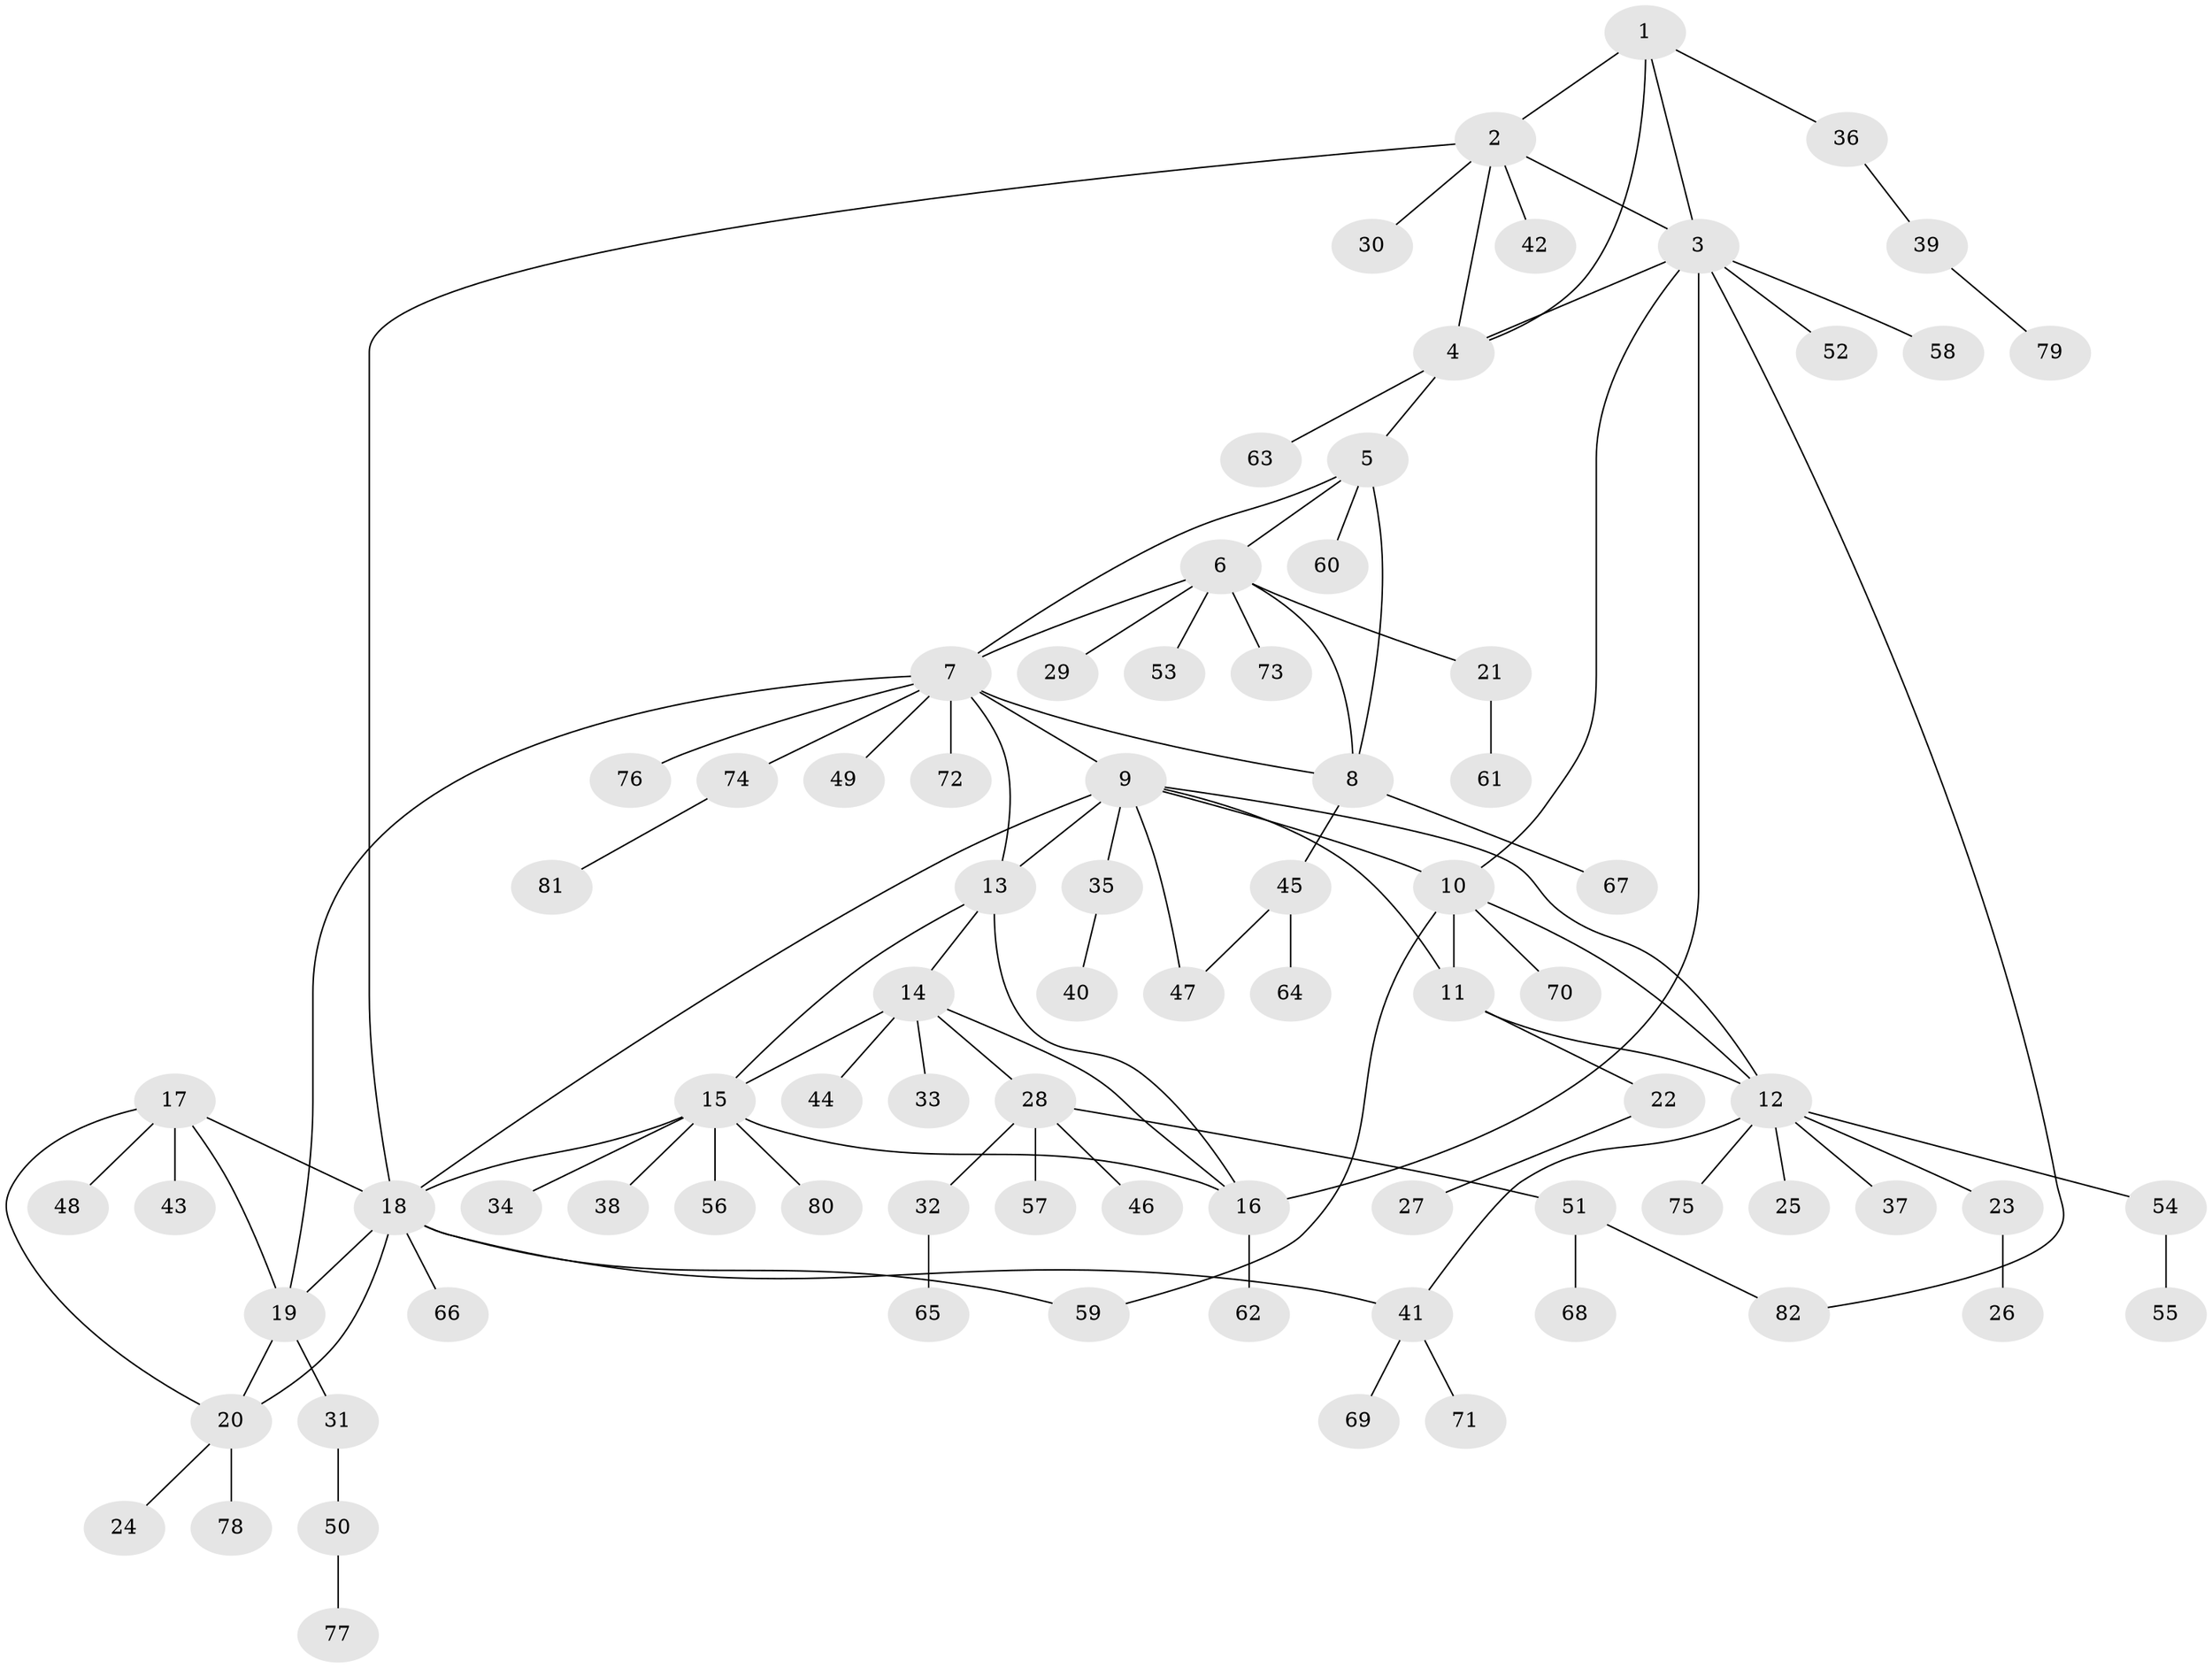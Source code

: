 // coarse degree distribution, {4: 0.23529411764705882, 6: 0.08823529411764706, 3: 0.11764705882352941, 8: 0.058823529411764705, 5: 0.08823529411764706, 1: 0.2647058823529412, 2: 0.14705882352941177}
// Generated by graph-tools (version 1.1) at 2025/52/03/04/25 22:52:38]
// undirected, 82 vertices, 106 edges
graph export_dot {
  node [color=gray90,style=filled];
  1;
  2;
  3;
  4;
  5;
  6;
  7;
  8;
  9;
  10;
  11;
  12;
  13;
  14;
  15;
  16;
  17;
  18;
  19;
  20;
  21;
  22;
  23;
  24;
  25;
  26;
  27;
  28;
  29;
  30;
  31;
  32;
  33;
  34;
  35;
  36;
  37;
  38;
  39;
  40;
  41;
  42;
  43;
  44;
  45;
  46;
  47;
  48;
  49;
  50;
  51;
  52;
  53;
  54;
  55;
  56;
  57;
  58;
  59;
  60;
  61;
  62;
  63;
  64;
  65;
  66;
  67;
  68;
  69;
  70;
  71;
  72;
  73;
  74;
  75;
  76;
  77;
  78;
  79;
  80;
  81;
  82;
  1 -- 2;
  1 -- 3;
  1 -- 4;
  1 -- 36;
  2 -- 3;
  2 -- 4;
  2 -- 18;
  2 -- 30;
  2 -- 42;
  3 -- 4;
  3 -- 10;
  3 -- 16;
  3 -- 52;
  3 -- 58;
  3 -- 82;
  4 -- 5;
  4 -- 63;
  5 -- 6;
  5 -- 7;
  5 -- 8;
  5 -- 60;
  6 -- 7;
  6 -- 8;
  6 -- 21;
  6 -- 29;
  6 -- 53;
  6 -- 73;
  7 -- 8;
  7 -- 9;
  7 -- 13;
  7 -- 19;
  7 -- 49;
  7 -- 72;
  7 -- 74;
  7 -- 76;
  8 -- 45;
  8 -- 67;
  9 -- 10;
  9 -- 11;
  9 -- 12;
  9 -- 13;
  9 -- 18;
  9 -- 35;
  9 -- 47;
  10 -- 11;
  10 -- 12;
  10 -- 59;
  10 -- 70;
  11 -- 12;
  11 -- 22;
  12 -- 23;
  12 -- 25;
  12 -- 37;
  12 -- 41;
  12 -- 54;
  12 -- 75;
  13 -- 14;
  13 -- 15;
  13 -- 16;
  14 -- 15;
  14 -- 16;
  14 -- 28;
  14 -- 33;
  14 -- 44;
  15 -- 16;
  15 -- 18;
  15 -- 34;
  15 -- 38;
  15 -- 56;
  15 -- 80;
  16 -- 62;
  17 -- 18;
  17 -- 19;
  17 -- 20;
  17 -- 43;
  17 -- 48;
  18 -- 19;
  18 -- 20;
  18 -- 41;
  18 -- 59;
  18 -- 66;
  19 -- 20;
  19 -- 31;
  20 -- 24;
  20 -- 78;
  21 -- 61;
  22 -- 27;
  23 -- 26;
  28 -- 32;
  28 -- 46;
  28 -- 51;
  28 -- 57;
  31 -- 50;
  32 -- 65;
  35 -- 40;
  36 -- 39;
  39 -- 79;
  41 -- 69;
  41 -- 71;
  45 -- 47;
  45 -- 64;
  50 -- 77;
  51 -- 68;
  51 -- 82;
  54 -- 55;
  74 -- 81;
}
